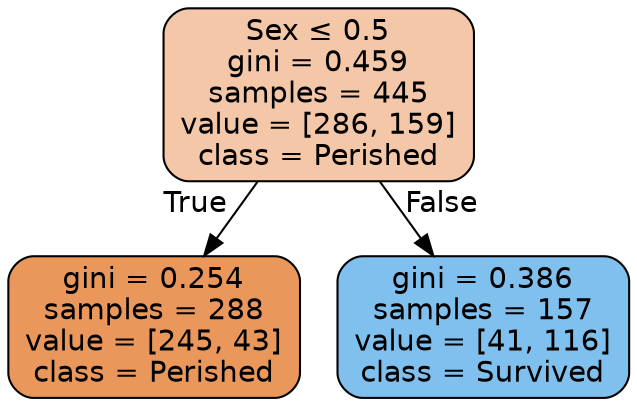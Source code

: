 digraph Tree {
node [shape=box, style="filled, rounded", color="black", fontname=helvetica] ;
edge [fontname=helvetica] ;
0 [label=<Sex &le; 0.5<br/>gini = 0.459<br/>samples = 445<br/>value = [286, 159]<br/>class = Perished>, fillcolor="#f3c7a7"] ;
1 [label=<gini = 0.254<br/>samples = 288<br/>value = [245, 43]<br/>class = Perished>, fillcolor="#ea975c"] ;
0 -> 1 [labeldistance=2.5, labelangle=45, headlabel="True"] ;
2 [label=<gini = 0.386<br/>samples = 157<br/>value = [41, 116]<br/>class = Survived>, fillcolor="#7fc0ee"] ;
0 -> 2 [labeldistance=2.5, labelangle=-45, headlabel="False"] ;
}